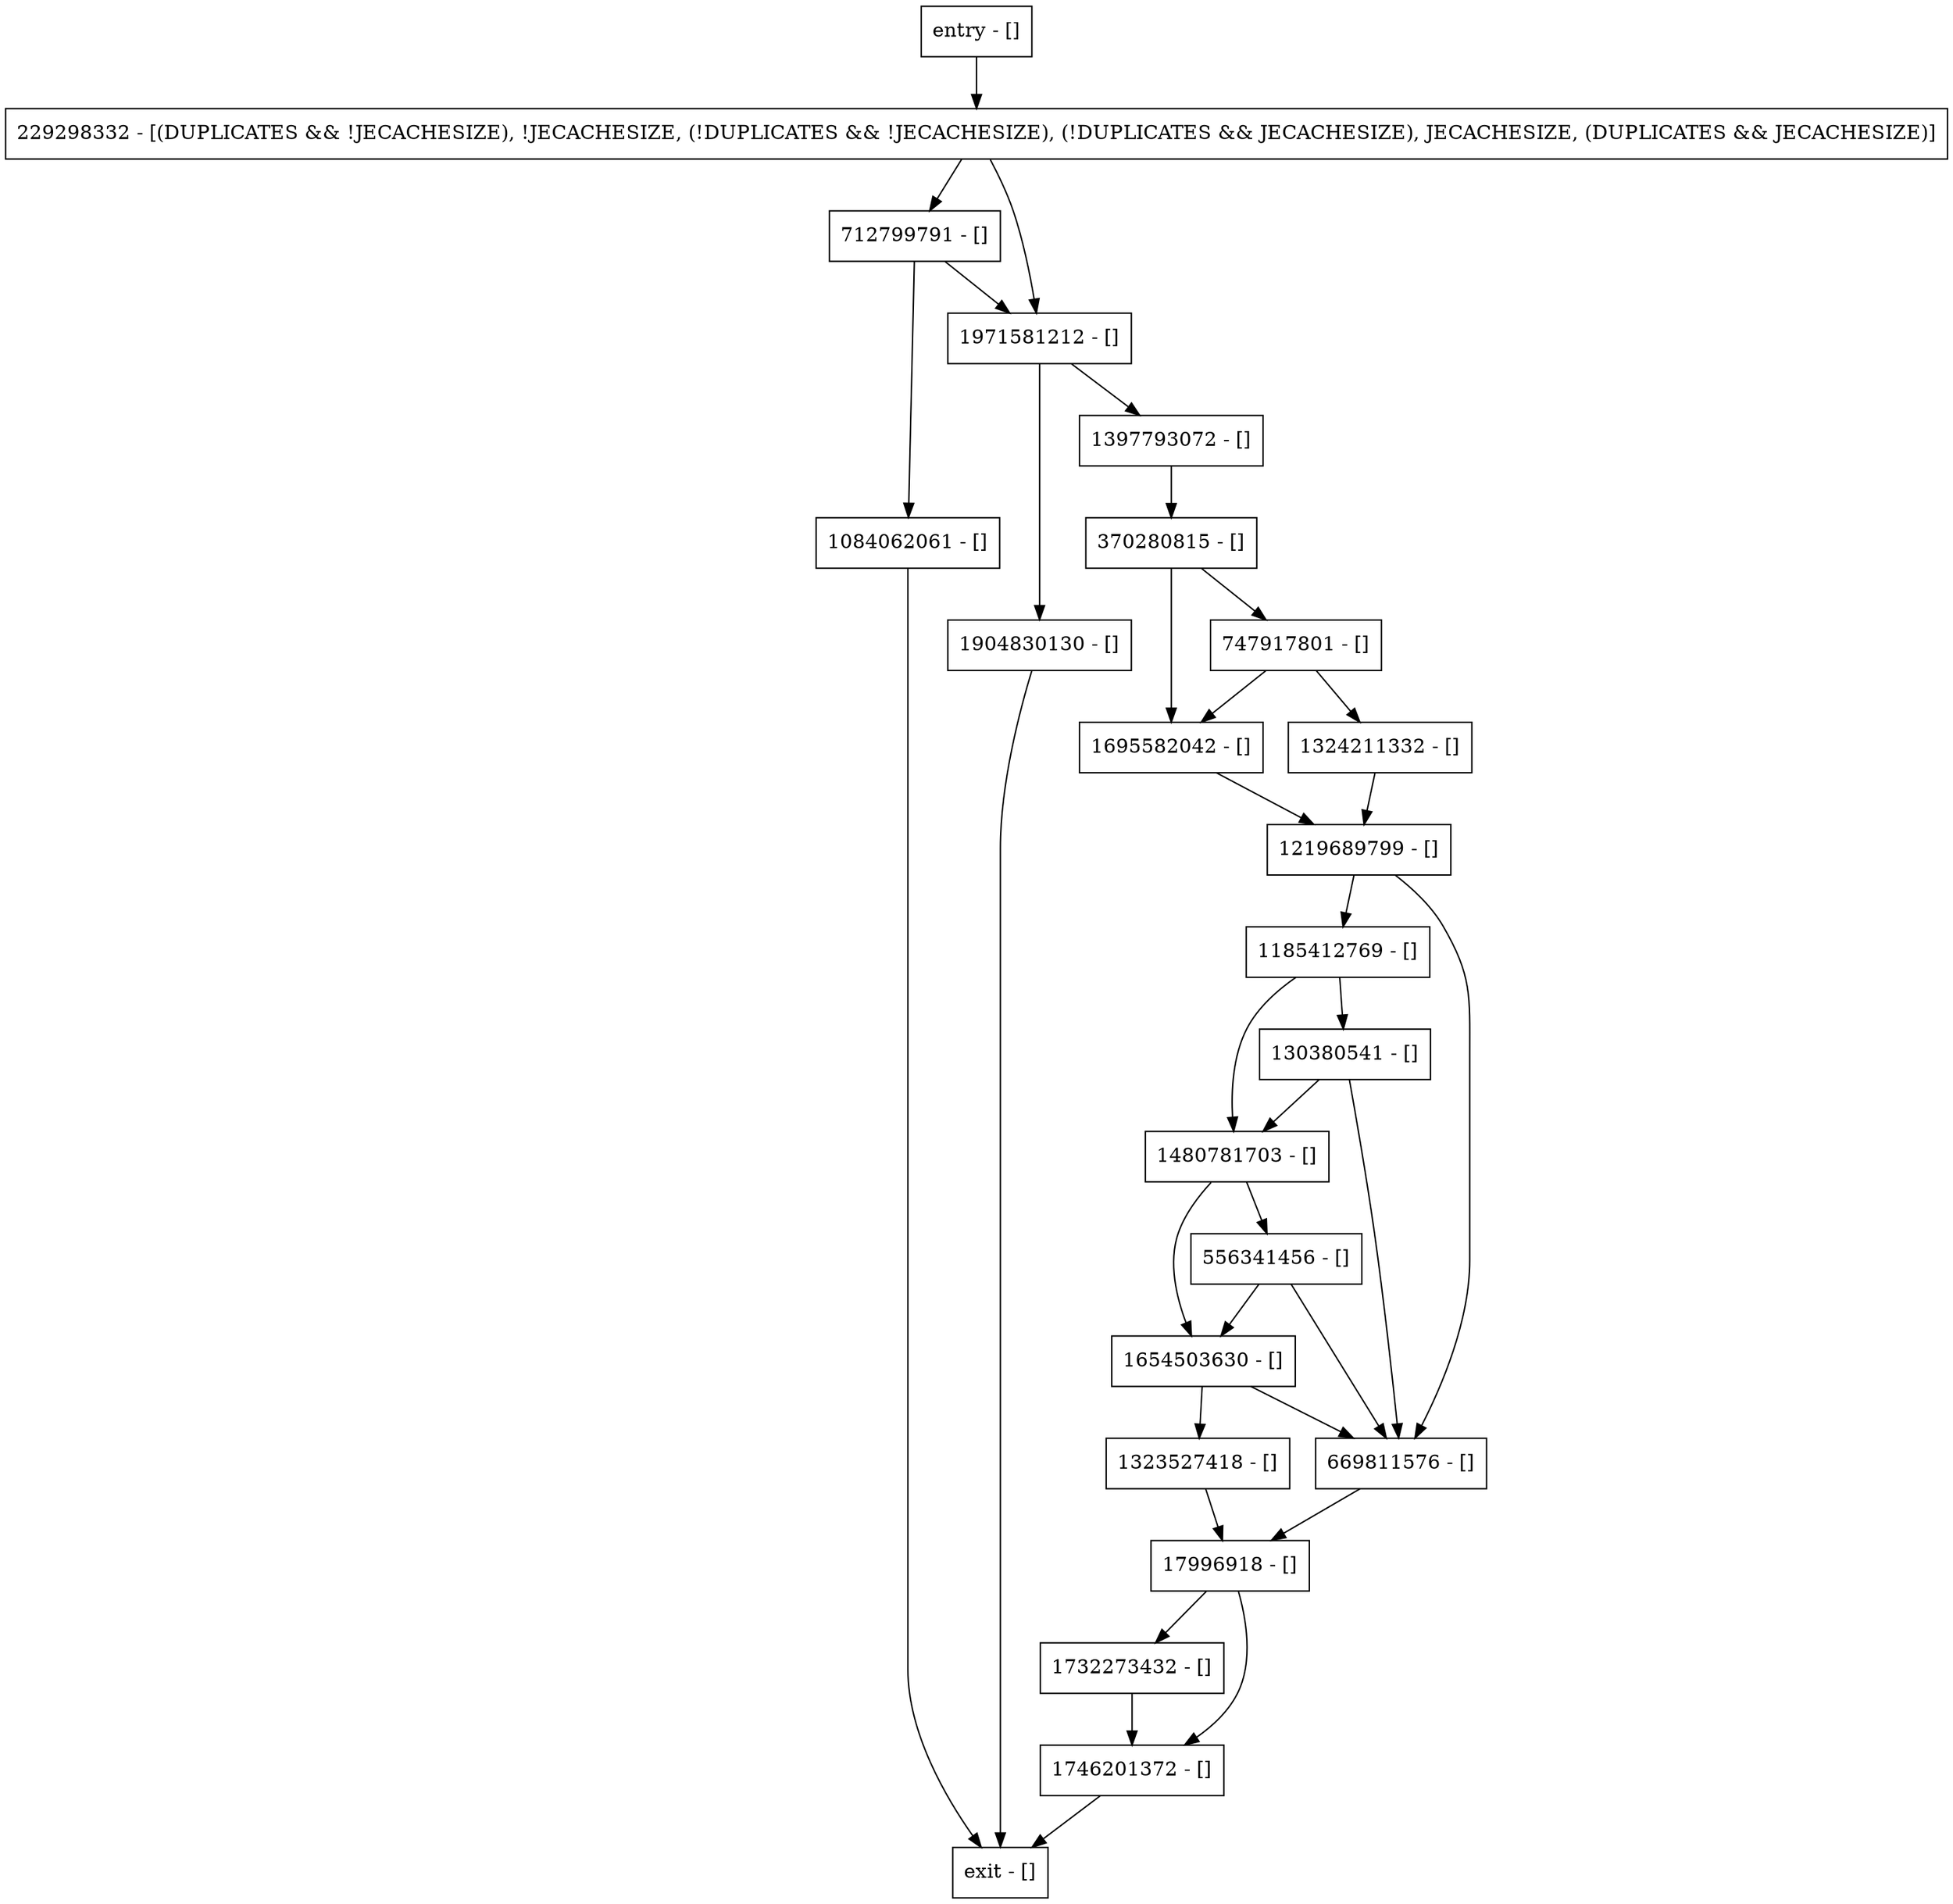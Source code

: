 digraph init {
node [shape=record];
17996918 [label="17996918 - []"];
130380541 [label="130380541 - []"];
1695582042 [label="1695582042 - []"];
747917801 [label="747917801 - []"];
712799791 [label="712799791 - []"];
1480781703 [label="1480781703 - []"];
1732273432 [label="1732273432 - []"];
1324211332 [label="1324211332 - []"];
556341456 [label="556341456 - []"];
1323527418 [label="1323527418 - []"];
entry [label="entry - []"];
exit [label="exit - []"];
229298332 [label="229298332 - [(DUPLICATES && !JECACHESIZE), !JECACHESIZE, (!DUPLICATES && !JECACHESIZE), (!DUPLICATES && JECACHESIZE), JECACHESIZE, (DUPLICATES && JECACHESIZE)]"];
1654503630 [label="1654503630 - []"];
370280815 [label="370280815 - []"];
1219689799 [label="1219689799 - []"];
1084062061 [label="1084062061 - []"];
1185412769 [label="1185412769 - []"];
1904830130 [label="1904830130 - []"];
1397793072 [label="1397793072 - []"];
1971581212 [label="1971581212 - []"];
669811576 [label="669811576 - []"];
1746201372 [label="1746201372 - []"];
entry;
exit;
17996918 -> 1732273432;
17996918 -> 1746201372;
130380541 -> 1480781703;
130380541 -> 669811576;
1695582042 -> 1219689799;
747917801 -> 1695582042;
747917801 -> 1324211332;
712799791 -> 1084062061;
712799791 -> 1971581212;
1480781703 -> 1654503630;
1480781703 -> 556341456;
1732273432 -> 1746201372;
1324211332 -> 1219689799;
556341456 -> 1654503630;
556341456 -> 669811576;
1323527418 -> 17996918;
entry -> 229298332;
229298332 -> 712799791;
229298332 -> 1971581212;
1654503630 -> 1323527418;
1654503630 -> 669811576;
370280815 -> 1695582042;
370280815 -> 747917801;
1219689799 -> 1185412769;
1219689799 -> 669811576;
1084062061 -> exit;
1185412769 -> 130380541;
1185412769 -> 1480781703;
1904830130 -> exit;
1397793072 -> 370280815;
1971581212 -> 1904830130;
1971581212 -> 1397793072;
669811576 -> 17996918;
1746201372 -> exit;
}
